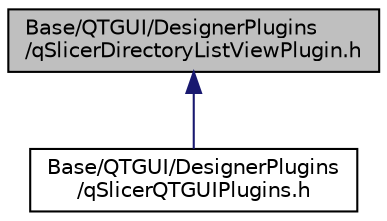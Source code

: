 digraph "Base/QTGUI/DesignerPlugins/qSlicerDirectoryListViewPlugin.h"
{
  bgcolor="transparent";
  edge [fontname="Helvetica",fontsize="10",labelfontname="Helvetica",labelfontsize="10"];
  node [fontname="Helvetica",fontsize="10",shape=record];
  Node5 [label="Base/QTGUI/DesignerPlugins\l/qSlicerDirectoryListViewPlugin.h",height=0.2,width=0.4,color="black", fillcolor="grey75", style="filled", fontcolor="black"];
  Node5 -> Node6 [dir="back",color="midnightblue",fontsize="10",style="solid",fontname="Helvetica"];
  Node6 [label="Base/QTGUI/DesignerPlugins\l/qSlicerQTGUIPlugins.h",height=0.2,width=0.4,color="black",URL="$qSlicerQTGUIPlugins_8h.html"];
}
